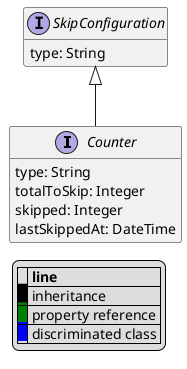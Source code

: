 @startuml

hide empty fields
hide empty methods
legend
|= |= line |
|<back:black>   </back>| inheritance |
|<back:green>   </back>| property reference |
|<back:blue>   </back>| discriminated class |
endlegend
interface Counter [[Counter.svg]] extends SkipConfiguration {
    type: String
    totalToSkip: Integer
    skipped: Integer
    lastSkippedAt: DateTime
}
interface SkipConfiguration [[SkipConfiguration.svg]]  {
    type: String
}





@enduml
